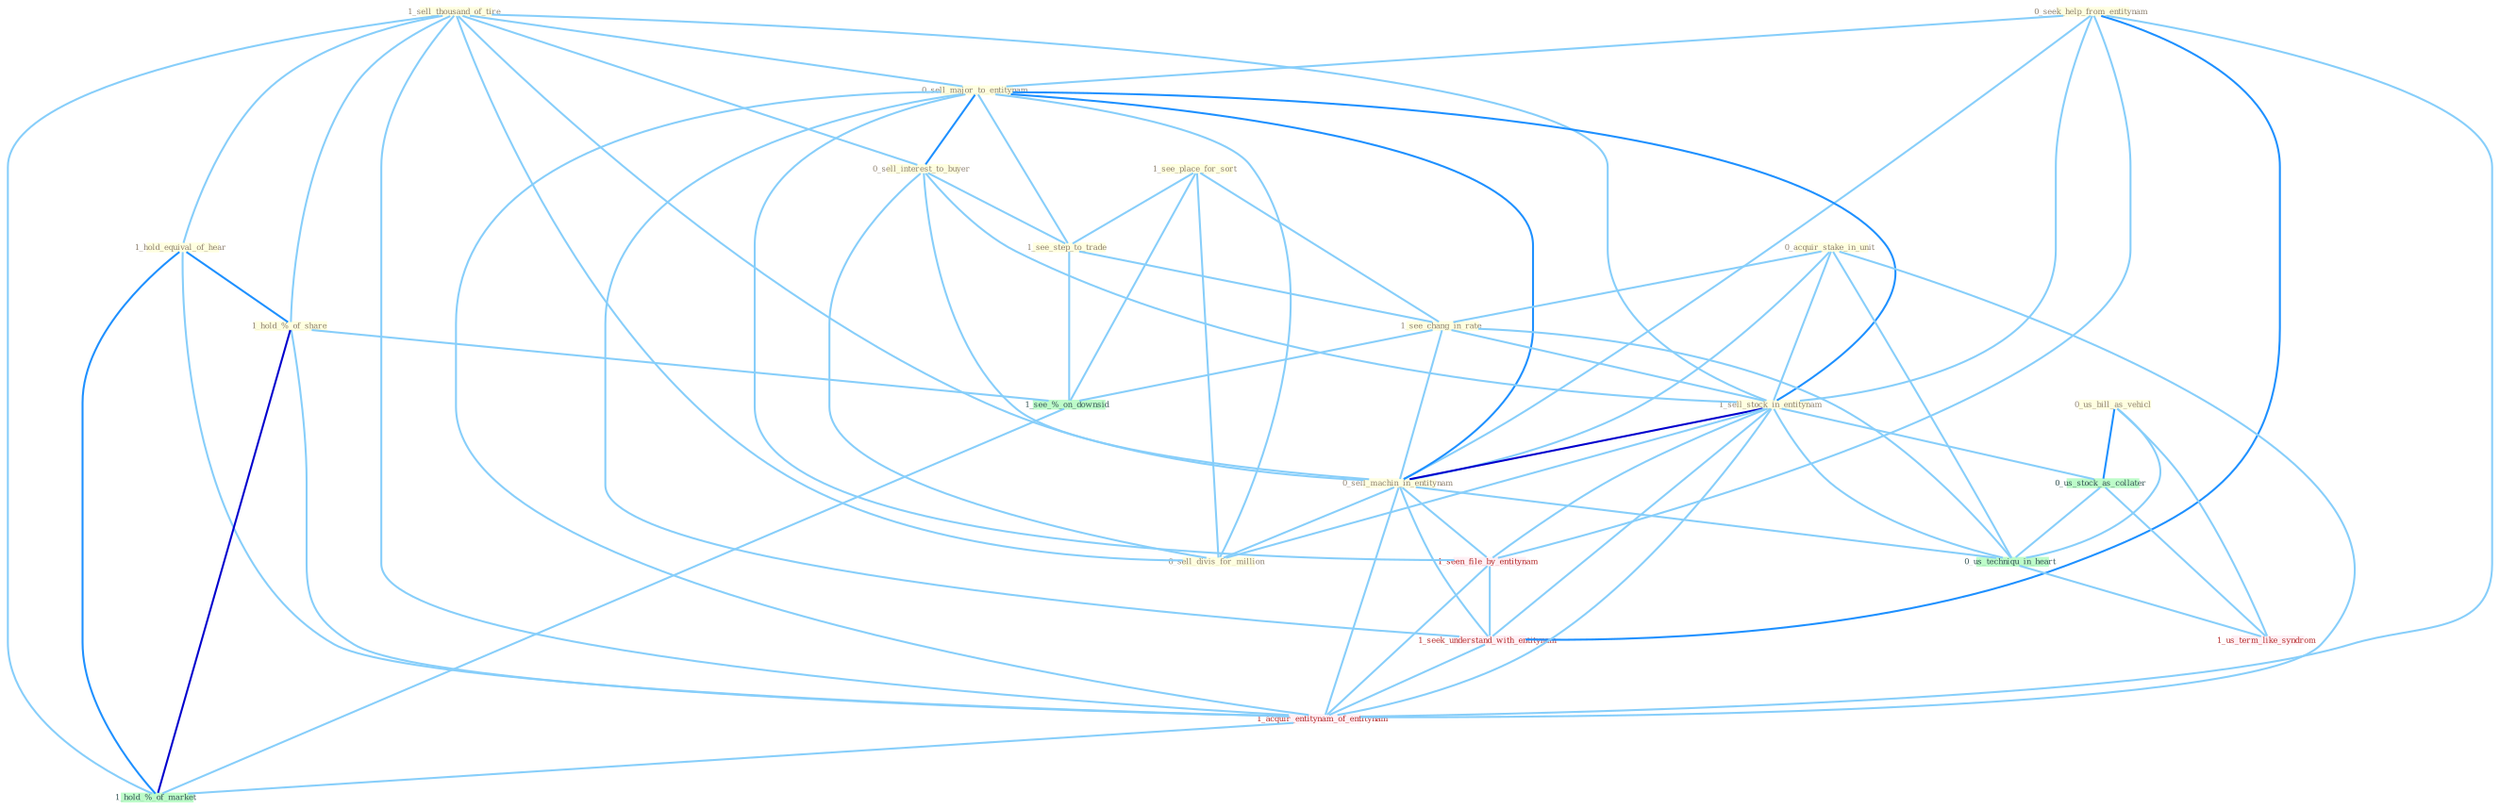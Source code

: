 Graph G{ 
    node
    [shape=polygon,style=filled,width=.5,height=.06,color="#BDFCC9",fixedsize=true,fontsize=4,
    fontcolor="#2f4f4f"];
    {node
    [color="#ffffe0", fontcolor="#8b7d6b"] "1_see_place_for_sort " "0_seek_help_from_entitynam " "1_sell_thousand_of_tire " "0_sell_major_to_entitynam " "0_sell_interest_to_buyer " "1_see_step_to_trade " "0_acquir_stake_in_unit " "1_hold_equival_of_hear " "1_hold_%_of_share " "1_see_chang_in_rate " "1_sell_stock_in_entitynam " "0_us_bill_as_vehicl " "0_sell_machin_in_entitynam " "0_sell_divis_for_million "}
{node [color="#fff0f5", fontcolor="#b22222"] "1_seen_file_by_entitynam " "1_seek_understand_with_entitynam " "1_acquir_entitynam_of_entitynam " "1_us_term_like_syndrom "}
edge [color="#B0E2FF"];

	"1_see_place_for_sort " -- "1_see_step_to_trade " [w="1", color="#87cefa" ];
	"1_see_place_for_sort " -- "1_see_chang_in_rate " [w="1", color="#87cefa" ];
	"1_see_place_for_sort " -- "0_sell_divis_for_million " [w="1", color="#87cefa" ];
	"1_see_place_for_sort " -- "1_see_%_on_downsid " [w="1", color="#87cefa" ];
	"0_seek_help_from_entitynam " -- "0_sell_major_to_entitynam " [w="1", color="#87cefa" ];
	"0_seek_help_from_entitynam " -- "1_sell_stock_in_entitynam " [w="1", color="#87cefa" ];
	"0_seek_help_from_entitynam " -- "0_sell_machin_in_entitynam " [w="1", color="#87cefa" ];
	"0_seek_help_from_entitynam " -- "1_seen_file_by_entitynam " [w="1", color="#87cefa" ];
	"0_seek_help_from_entitynam " -- "1_seek_understand_with_entitynam " [w="2", color="#1e90ff" , len=0.8];
	"0_seek_help_from_entitynam " -- "1_acquir_entitynam_of_entitynam " [w="1", color="#87cefa" ];
	"1_sell_thousand_of_tire " -- "0_sell_major_to_entitynam " [w="1", color="#87cefa" ];
	"1_sell_thousand_of_tire " -- "0_sell_interest_to_buyer " [w="1", color="#87cefa" ];
	"1_sell_thousand_of_tire " -- "1_hold_equival_of_hear " [w="1", color="#87cefa" ];
	"1_sell_thousand_of_tire " -- "1_hold_%_of_share " [w="1", color="#87cefa" ];
	"1_sell_thousand_of_tire " -- "1_sell_stock_in_entitynam " [w="1", color="#87cefa" ];
	"1_sell_thousand_of_tire " -- "0_sell_machin_in_entitynam " [w="1", color="#87cefa" ];
	"1_sell_thousand_of_tire " -- "0_sell_divis_for_million " [w="1", color="#87cefa" ];
	"1_sell_thousand_of_tire " -- "1_acquir_entitynam_of_entitynam " [w="1", color="#87cefa" ];
	"1_sell_thousand_of_tire " -- "1_hold_%_of_market " [w="1", color="#87cefa" ];
	"0_sell_major_to_entitynam " -- "0_sell_interest_to_buyer " [w="2", color="#1e90ff" , len=0.8];
	"0_sell_major_to_entitynam " -- "1_see_step_to_trade " [w="1", color="#87cefa" ];
	"0_sell_major_to_entitynam " -- "1_sell_stock_in_entitynam " [w="2", color="#1e90ff" , len=0.8];
	"0_sell_major_to_entitynam " -- "0_sell_machin_in_entitynam " [w="2", color="#1e90ff" , len=0.8];
	"0_sell_major_to_entitynam " -- "0_sell_divis_for_million " [w="1", color="#87cefa" ];
	"0_sell_major_to_entitynam " -- "1_seen_file_by_entitynam " [w="1", color="#87cefa" ];
	"0_sell_major_to_entitynam " -- "1_seek_understand_with_entitynam " [w="1", color="#87cefa" ];
	"0_sell_major_to_entitynam " -- "1_acquir_entitynam_of_entitynam " [w="1", color="#87cefa" ];
	"0_sell_interest_to_buyer " -- "1_see_step_to_trade " [w="1", color="#87cefa" ];
	"0_sell_interest_to_buyer " -- "1_sell_stock_in_entitynam " [w="1", color="#87cefa" ];
	"0_sell_interest_to_buyer " -- "0_sell_machin_in_entitynam " [w="1", color="#87cefa" ];
	"0_sell_interest_to_buyer " -- "0_sell_divis_for_million " [w="1", color="#87cefa" ];
	"1_see_step_to_trade " -- "1_see_chang_in_rate " [w="1", color="#87cefa" ];
	"1_see_step_to_trade " -- "1_see_%_on_downsid " [w="1", color="#87cefa" ];
	"0_acquir_stake_in_unit " -- "1_see_chang_in_rate " [w="1", color="#87cefa" ];
	"0_acquir_stake_in_unit " -- "1_sell_stock_in_entitynam " [w="1", color="#87cefa" ];
	"0_acquir_stake_in_unit " -- "0_sell_machin_in_entitynam " [w="1", color="#87cefa" ];
	"0_acquir_stake_in_unit " -- "1_acquir_entitynam_of_entitynam " [w="1", color="#87cefa" ];
	"0_acquir_stake_in_unit " -- "0_us_techniqu_in_heart " [w="1", color="#87cefa" ];
	"1_hold_equival_of_hear " -- "1_hold_%_of_share " [w="2", color="#1e90ff" , len=0.8];
	"1_hold_equival_of_hear " -- "1_acquir_entitynam_of_entitynam " [w="1", color="#87cefa" ];
	"1_hold_equival_of_hear " -- "1_hold_%_of_market " [w="2", color="#1e90ff" , len=0.8];
	"1_hold_%_of_share " -- "1_acquir_entitynam_of_entitynam " [w="1", color="#87cefa" ];
	"1_hold_%_of_share " -- "1_see_%_on_downsid " [w="1", color="#87cefa" ];
	"1_hold_%_of_share " -- "1_hold_%_of_market " [w="3", color="#0000cd" , len=0.6];
	"1_see_chang_in_rate " -- "1_sell_stock_in_entitynam " [w="1", color="#87cefa" ];
	"1_see_chang_in_rate " -- "0_sell_machin_in_entitynam " [w="1", color="#87cefa" ];
	"1_see_chang_in_rate " -- "0_us_techniqu_in_heart " [w="1", color="#87cefa" ];
	"1_see_chang_in_rate " -- "1_see_%_on_downsid " [w="1", color="#87cefa" ];
	"1_sell_stock_in_entitynam " -- "0_sell_machin_in_entitynam " [w="3", color="#0000cd" , len=0.6];
	"1_sell_stock_in_entitynam " -- "0_sell_divis_for_million " [w="1", color="#87cefa" ];
	"1_sell_stock_in_entitynam " -- "1_seen_file_by_entitynam " [w="1", color="#87cefa" ];
	"1_sell_stock_in_entitynam " -- "0_us_stock_as_collater " [w="1", color="#87cefa" ];
	"1_sell_stock_in_entitynam " -- "1_seek_understand_with_entitynam " [w="1", color="#87cefa" ];
	"1_sell_stock_in_entitynam " -- "1_acquir_entitynam_of_entitynam " [w="1", color="#87cefa" ];
	"1_sell_stock_in_entitynam " -- "0_us_techniqu_in_heart " [w="1", color="#87cefa" ];
	"0_us_bill_as_vehicl " -- "0_us_stock_as_collater " [w="2", color="#1e90ff" , len=0.8];
	"0_us_bill_as_vehicl " -- "0_us_techniqu_in_heart " [w="1", color="#87cefa" ];
	"0_us_bill_as_vehicl " -- "1_us_term_like_syndrom " [w="1", color="#87cefa" ];
	"0_sell_machin_in_entitynam " -- "0_sell_divis_for_million " [w="1", color="#87cefa" ];
	"0_sell_machin_in_entitynam " -- "1_seen_file_by_entitynam " [w="1", color="#87cefa" ];
	"0_sell_machin_in_entitynam " -- "1_seek_understand_with_entitynam " [w="1", color="#87cefa" ];
	"0_sell_machin_in_entitynam " -- "1_acquir_entitynam_of_entitynam " [w="1", color="#87cefa" ];
	"0_sell_machin_in_entitynam " -- "0_us_techniqu_in_heart " [w="1", color="#87cefa" ];
	"1_seen_file_by_entitynam " -- "1_seek_understand_with_entitynam " [w="1", color="#87cefa" ];
	"1_seen_file_by_entitynam " -- "1_acquir_entitynam_of_entitynam " [w="1", color="#87cefa" ];
	"0_us_stock_as_collater " -- "0_us_techniqu_in_heart " [w="1", color="#87cefa" ];
	"0_us_stock_as_collater " -- "1_us_term_like_syndrom " [w="1", color="#87cefa" ];
	"1_seek_understand_with_entitynam " -- "1_acquir_entitynam_of_entitynam " [w="1", color="#87cefa" ];
	"1_acquir_entitynam_of_entitynam " -- "1_hold_%_of_market " [w="1", color="#87cefa" ];
	"0_us_techniqu_in_heart " -- "1_us_term_like_syndrom " [w="1", color="#87cefa" ];
	"1_see_%_on_downsid " -- "1_hold_%_of_market " [w="1", color="#87cefa" ];
}